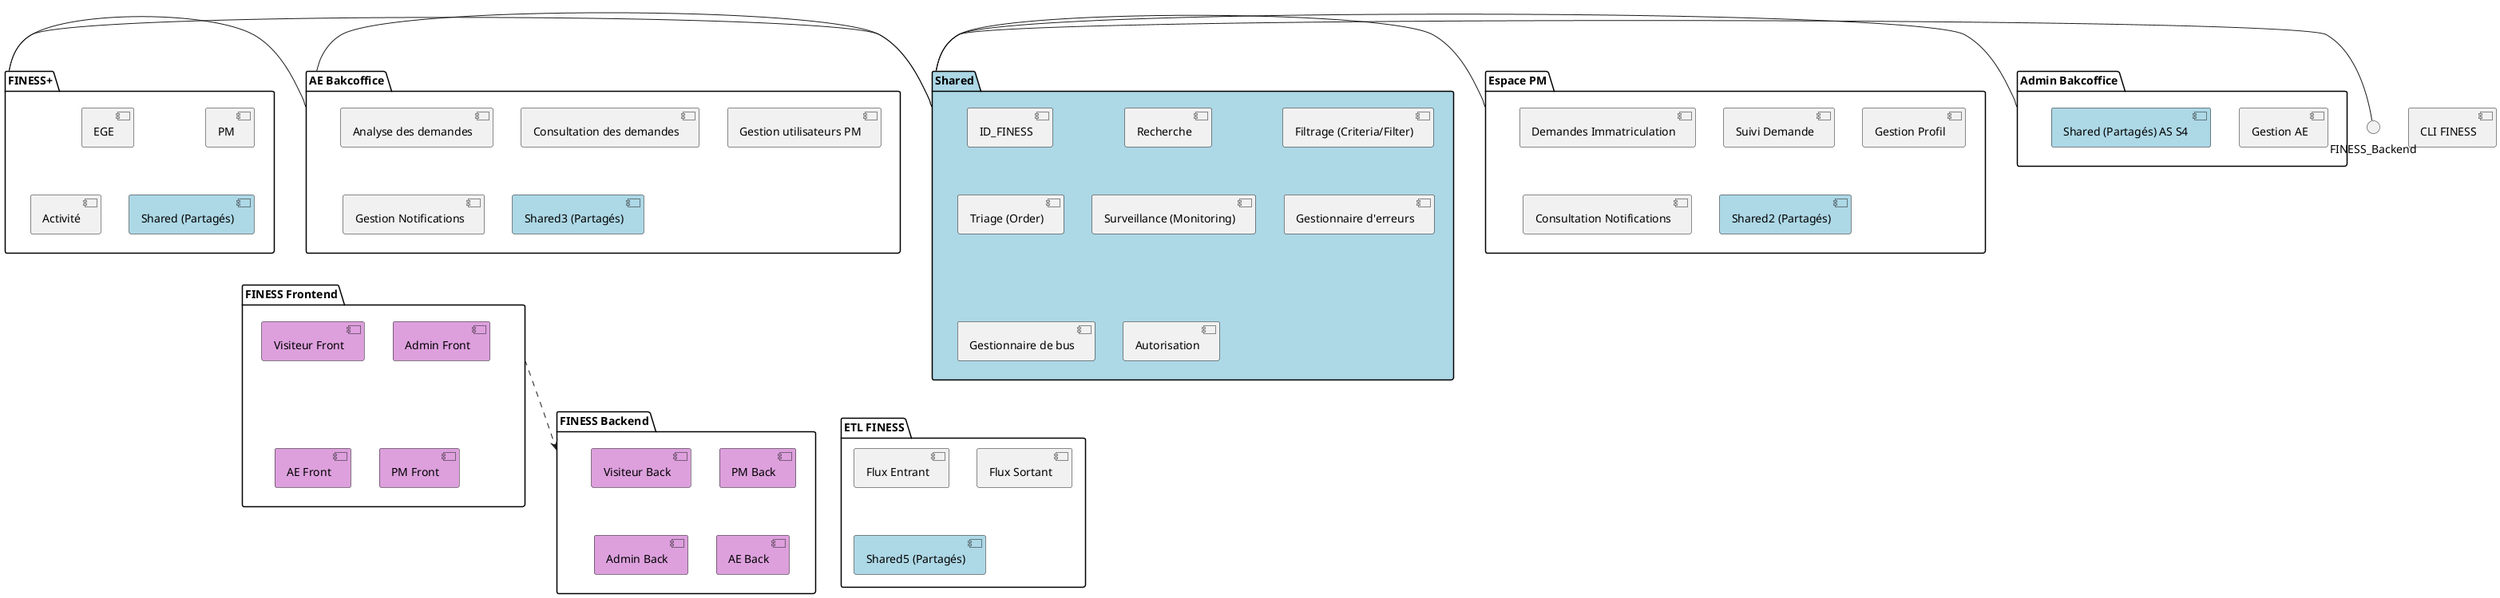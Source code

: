 @startuml

!define AWSPUML https://raw.githubusercontent.com/awslabs/aws-icons-for-plantuml/v14.0/Advanced/svg/

skinparam componentStyle uml2

package "FINESS+" AS FINESS {
  [EGE]
  [PM]
  [Activité]
  [Shared (Partagés)] #LightBlue 
}

FINESS - Shared
 package "Shared (Partagés)" AS Shared #LightBlue  {
    [ID_FINESS]
    [Recherche]
    [Filtrage (Criteria/Filter)]
    [Triage (Order)]
    [Surveillance (Monitoring)]
    [Gestionnaire d'erreurs]
    [Gestionnaire de bus]
    [Autorisation]
} 

package "Espace PM" AS Espace_PM {
  [Demandes Immatriculation]
  [Suivi Demande]
  [Gestion Profil]
  [Consultation Notifications]
  [Shared2 (Partagés)] #LightBlue
}

Espace_PM - Shared

package "AE Bakcoffice" AS AE_Bakcoffice {
  [PM]
  [EGE]
  [Activité]
  [Analyse des demandes]
  [Consultation des demandes]
  [Gestion utilisateurs PM]
  [Gestion Notifications]
  [Shared3 (Partagés)] #LightBlue
}

AE_Bakcoffice - Shared
AE_Bakcoffice - FINESS

package "Admin Bakcoffice" AS Admin_Bakcoffice {
  [Gestion AE]
  [Gestion Notifications]
  [Consultation Notifications]
  [Shared (Partagés) AS S4 ]  #LightBlue
}

Admin_Bakcoffice - Shared

package "ETL FINESS" as ETL_FINESS{
  [Flux Entrant]
  [Flux Sortant]
  [Surveillance (Monitoring)]
  [Gestionnaire d'erreurs]
  [Shared5 (Partagés)] #LightBlue
}

component "CLI FINESS" AS CLI

package "FINESS Backend" {
  [Visiteur Back]#Plum
  [PM Back]#Plum
  [Admin Back]#Plum
  [AE Back]#Plum
}

FINESS_Backend - Shared

package "FINESS Frontend" {
  [Visiteur Front]#Plum
  [Admin Front]#Plum
  [AE Front]#Plum
  [PM Front]#Plum
}

"FINESS Frontend" ..> "FINESS Backend"

@enduml
